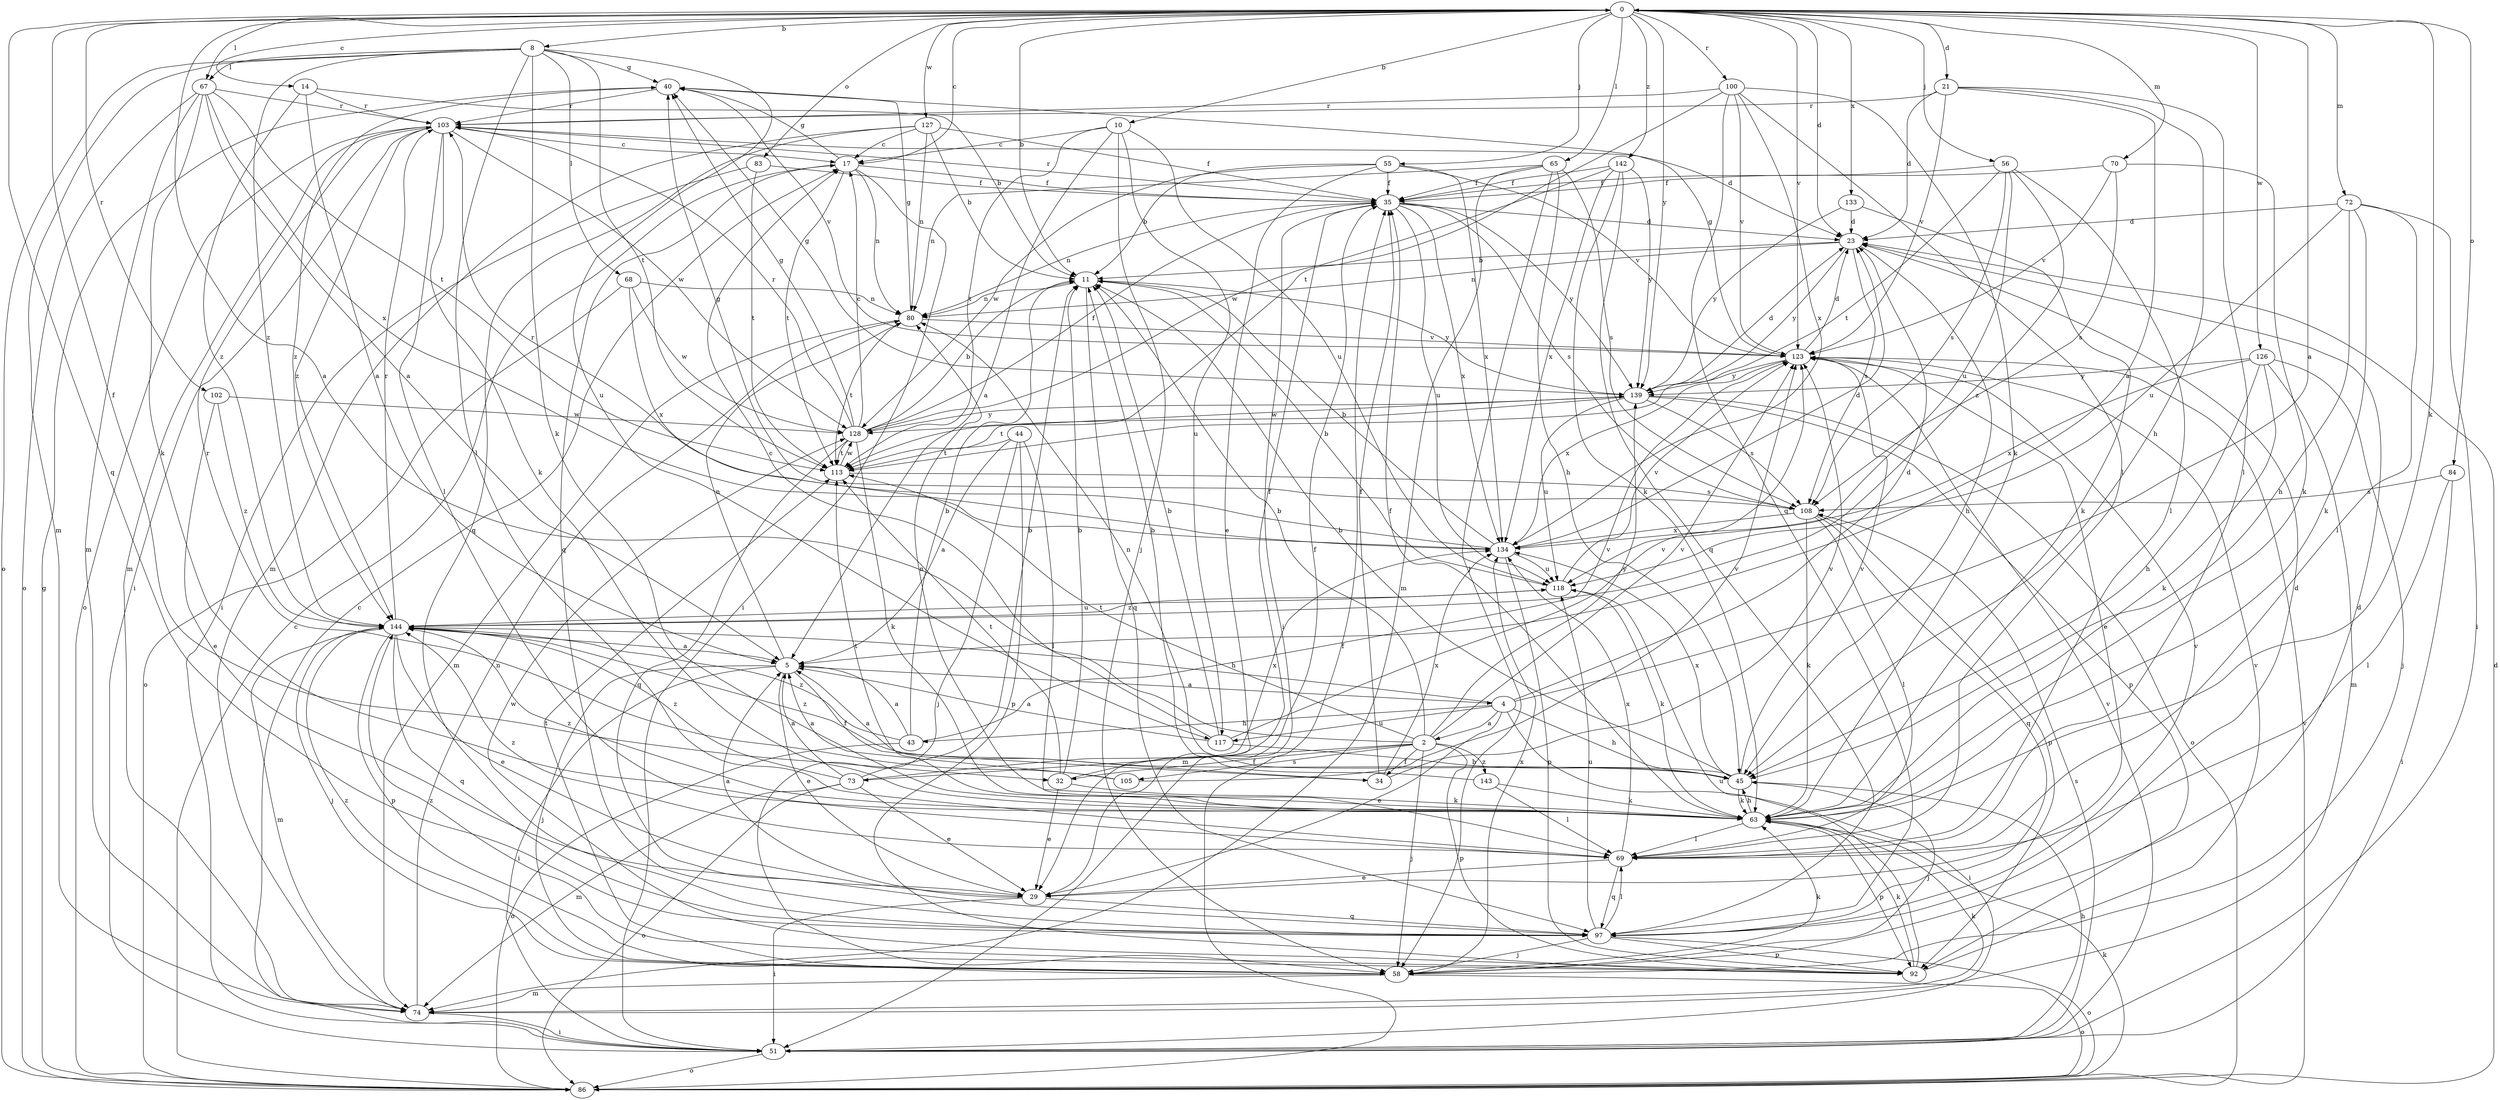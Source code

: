 strict digraph  {
0;
2;
4;
5;
8;
10;
11;
14;
17;
21;
23;
29;
32;
34;
35;
40;
43;
44;
45;
51;
55;
56;
58;
63;
65;
67;
68;
69;
70;
72;
73;
74;
80;
83;
84;
86;
92;
97;
100;
102;
103;
105;
108;
113;
117;
118;
123;
126;
127;
128;
133;
134;
139;
142;
143;
144;
0 -> 8  [label=b];
0 -> 10  [label=b];
0 -> 11  [label=b];
0 -> 14  [label=c];
0 -> 17  [label=c];
0 -> 21  [label=d];
0 -> 23  [label=d];
0 -> 32  [label=f];
0 -> 55  [label=j];
0 -> 56  [label=j];
0 -> 63  [label=k];
0 -> 65  [label=l];
0 -> 67  [label=l];
0 -> 70  [label=m];
0 -> 72  [label=m];
0 -> 83  [label=o];
0 -> 84  [label=o];
0 -> 97  [label=q];
0 -> 100  [label=r];
0 -> 102  [label=r];
0 -> 123  [label=v];
0 -> 126  [label=w];
0 -> 127  [label=w];
0 -> 133  [label=x];
0 -> 139  [label=y];
0 -> 142  [label=z];
2 -> 0  [label=a];
2 -> 11  [label=b];
2 -> 32  [label=f];
2 -> 34  [label=f];
2 -> 58  [label=j];
2 -> 73  [label=m];
2 -> 92  [label=p];
2 -> 105  [label=s];
2 -> 113  [label=t];
2 -> 123  [label=v];
2 -> 139  [label=y];
2 -> 143  [label=z];
4 -> 0  [label=a];
4 -> 2  [label=a];
4 -> 23  [label=d];
4 -> 29  [label=e];
4 -> 43  [label=h];
4 -> 45  [label=h];
4 -> 51  [label=i];
4 -> 117  [label=u];
4 -> 144  [label=h];
5 -> 4  [label=a];
5 -> 29  [label=e];
5 -> 34  [label=f];
5 -> 51  [label=i];
5 -> 58  [label=j];
5 -> 80  [label=n];
8 -> 40  [label=g];
8 -> 63  [label=k];
8 -> 67  [label=l];
8 -> 68  [label=l];
8 -> 69  [label=l];
8 -> 74  [label=m];
8 -> 86  [label=o];
8 -> 113  [label=t];
8 -> 117  [label=u];
8 -> 144  [label=z];
10 -> 5  [label=a];
10 -> 17  [label=c];
10 -> 58  [label=j];
10 -> 113  [label=t];
10 -> 117  [label=u];
10 -> 118  [label=u];
11 -> 80  [label=n];
11 -> 97  [label=q];
11 -> 139  [label=y];
14 -> 5  [label=a];
14 -> 11  [label=b];
14 -> 103  [label=r];
14 -> 144  [label=z];
17 -> 35  [label=f];
17 -> 40  [label=g];
17 -> 51  [label=i];
17 -> 80  [label=n];
17 -> 97  [label=q];
17 -> 113  [label=t];
21 -> 5  [label=a];
21 -> 23  [label=d];
21 -> 45  [label=h];
21 -> 69  [label=l];
21 -> 103  [label=r];
21 -> 123  [label=v];
23 -> 11  [label=b];
23 -> 45  [label=h];
23 -> 80  [label=n];
23 -> 108  [label=s];
23 -> 139  [label=y];
29 -> 5  [label=a];
29 -> 35  [label=f];
29 -> 51  [label=i];
29 -> 97  [label=q];
32 -> 11  [label=b];
32 -> 29  [label=e];
32 -> 35  [label=f];
32 -> 63  [label=k];
32 -> 113  [label=t];
34 -> 5  [label=a];
34 -> 35  [label=f];
34 -> 123  [label=v];
34 -> 134  [label=x];
35 -> 23  [label=d];
35 -> 51  [label=i];
35 -> 80  [label=n];
35 -> 103  [label=r];
35 -> 108  [label=s];
35 -> 118  [label=u];
35 -> 134  [label=x];
35 -> 139  [label=y];
40 -> 103  [label=r];
40 -> 123  [label=v];
40 -> 144  [label=z];
43 -> 5  [label=a];
43 -> 11  [label=b];
43 -> 86  [label=o];
43 -> 123  [label=v];
43 -> 144  [label=z];
44 -> 5  [label=a];
44 -> 58  [label=j];
44 -> 69  [label=l];
44 -> 92  [label=p];
44 -> 113  [label=t];
45 -> 11  [label=b];
45 -> 58  [label=j];
45 -> 63  [label=k];
45 -> 80  [label=n];
45 -> 123  [label=v];
45 -> 134  [label=x];
45 -> 144  [label=z];
51 -> 17  [label=c];
51 -> 45  [label=h];
51 -> 86  [label=o];
51 -> 108  [label=s];
51 -> 123  [label=v];
55 -> 11  [label=b];
55 -> 29  [label=e];
55 -> 35  [label=f];
55 -> 123  [label=v];
55 -> 128  [label=w];
55 -> 134  [label=x];
56 -> 35  [label=f];
56 -> 69  [label=l];
56 -> 108  [label=s];
56 -> 113  [label=t];
56 -> 118  [label=u];
56 -> 144  [label=z];
58 -> 23  [label=d];
58 -> 63  [label=k];
58 -> 74  [label=m];
58 -> 86  [label=o];
58 -> 113  [label=t];
58 -> 134  [label=x];
58 -> 144  [label=z];
63 -> 35  [label=f];
63 -> 45  [label=h];
63 -> 69  [label=l];
63 -> 80  [label=n];
63 -> 92  [label=p];
63 -> 113  [label=t];
63 -> 144  [label=z];
65 -> 35  [label=f];
65 -> 45  [label=h];
65 -> 58  [label=j];
65 -> 74  [label=m];
65 -> 80  [label=n];
65 -> 108  [label=s];
67 -> 5  [label=a];
67 -> 63  [label=k];
67 -> 74  [label=m];
67 -> 86  [label=o];
67 -> 103  [label=r];
67 -> 113  [label=t];
67 -> 134  [label=x];
68 -> 80  [label=n];
68 -> 86  [label=o];
68 -> 128  [label=w];
68 -> 134  [label=x];
69 -> 29  [label=e];
69 -> 97  [label=q];
69 -> 134  [label=x];
69 -> 144  [label=z];
70 -> 35  [label=f];
70 -> 63  [label=k];
70 -> 108  [label=s];
70 -> 123  [label=v];
72 -> 23  [label=d];
72 -> 45  [label=h];
72 -> 51  [label=i];
72 -> 63  [label=k];
72 -> 69  [label=l];
72 -> 118  [label=u];
73 -> 5  [label=a];
73 -> 11  [label=b];
73 -> 29  [label=e];
73 -> 74  [label=m];
73 -> 86  [label=o];
73 -> 134  [label=x];
73 -> 144  [label=z];
74 -> 51  [label=i];
74 -> 63  [label=k];
74 -> 80  [label=n];
80 -> 40  [label=g];
80 -> 74  [label=m];
80 -> 113  [label=t];
80 -> 123  [label=v];
83 -> 35  [label=f];
83 -> 51  [label=i];
83 -> 113  [label=t];
84 -> 51  [label=i];
84 -> 69  [label=l];
84 -> 108  [label=s];
86 -> 17  [label=c];
86 -> 23  [label=d];
86 -> 35  [label=f];
86 -> 40  [label=g];
86 -> 63  [label=k];
86 -> 123  [label=v];
92 -> 63  [label=k];
92 -> 118  [label=u];
92 -> 123  [label=v];
92 -> 128  [label=w];
92 -> 144  [label=z];
97 -> 23  [label=d];
97 -> 58  [label=j];
97 -> 69  [label=l];
97 -> 86  [label=o];
97 -> 92  [label=p];
97 -> 118  [label=u];
97 -> 123  [label=v];
100 -> 63  [label=k];
100 -> 69  [label=l];
100 -> 97  [label=q];
100 -> 103  [label=r];
100 -> 113  [label=t];
100 -> 123  [label=v];
100 -> 134  [label=x];
102 -> 29  [label=e];
102 -> 128  [label=w];
102 -> 144  [label=z];
103 -> 17  [label=c];
103 -> 23  [label=d];
103 -> 51  [label=i];
103 -> 63  [label=k];
103 -> 69  [label=l];
103 -> 74  [label=m];
103 -> 86  [label=o];
103 -> 128  [label=w];
103 -> 144  [label=z];
105 -> 5  [label=a];
105 -> 103  [label=r];
105 -> 123  [label=v];
108 -> 40  [label=g];
108 -> 63  [label=k];
108 -> 69  [label=l];
108 -> 92  [label=p];
108 -> 97  [label=q];
108 -> 134  [label=x];
113 -> 108  [label=s];
113 -> 128  [label=w];
117 -> 5  [label=a];
117 -> 11  [label=b];
117 -> 17  [label=c];
117 -> 45  [label=h];
117 -> 123  [label=v];
118 -> 11  [label=b];
118 -> 63  [label=k];
118 -> 123  [label=v];
118 -> 144  [label=z];
123 -> 23  [label=d];
123 -> 29  [label=e];
123 -> 40  [label=g];
123 -> 134  [label=x];
123 -> 139  [label=y];
126 -> 45  [label=h];
126 -> 58  [label=j];
126 -> 63  [label=k];
126 -> 74  [label=m];
126 -> 134  [label=x];
126 -> 139  [label=y];
127 -> 11  [label=b];
127 -> 17  [label=c];
127 -> 35  [label=f];
127 -> 74  [label=m];
127 -> 80  [label=n];
127 -> 97  [label=q];
128 -> 11  [label=b];
128 -> 17  [label=c];
128 -> 35  [label=f];
128 -> 40  [label=g];
128 -> 63  [label=k];
128 -> 97  [label=q];
128 -> 103  [label=r];
128 -> 113  [label=t];
128 -> 139  [label=y];
133 -> 23  [label=d];
133 -> 63  [label=k];
133 -> 139  [label=y];
134 -> 11  [label=b];
134 -> 23  [label=d];
134 -> 92  [label=p];
134 -> 103  [label=r];
134 -> 118  [label=u];
139 -> 23  [label=d];
139 -> 40  [label=g];
139 -> 86  [label=o];
139 -> 92  [label=p];
139 -> 108  [label=s];
139 -> 113  [label=t];
139 -> 118  [label=u];
139 -> 128  [label=w];
142 -> 35  [label=f];
142 -> 63  [label=k];
142 -> 97  [label=q];
142 -> 128  [label=w];
142 -> 134  [label=x];
142 -> 139  [label=y];
143 -> 11  [label=b];
143 -> 63  [label=k];
143 -> 69  [label=l];
144 -> 5  [label=a];
144 -> 29  [label=e];
144 -> 58  [label=j];
144 -> 74  [label=m];
144 -> 92  [label=p];
144 -> 97  [label=q];
144 -> 103  [label=r];
144 -> 118  [label=u];
}

